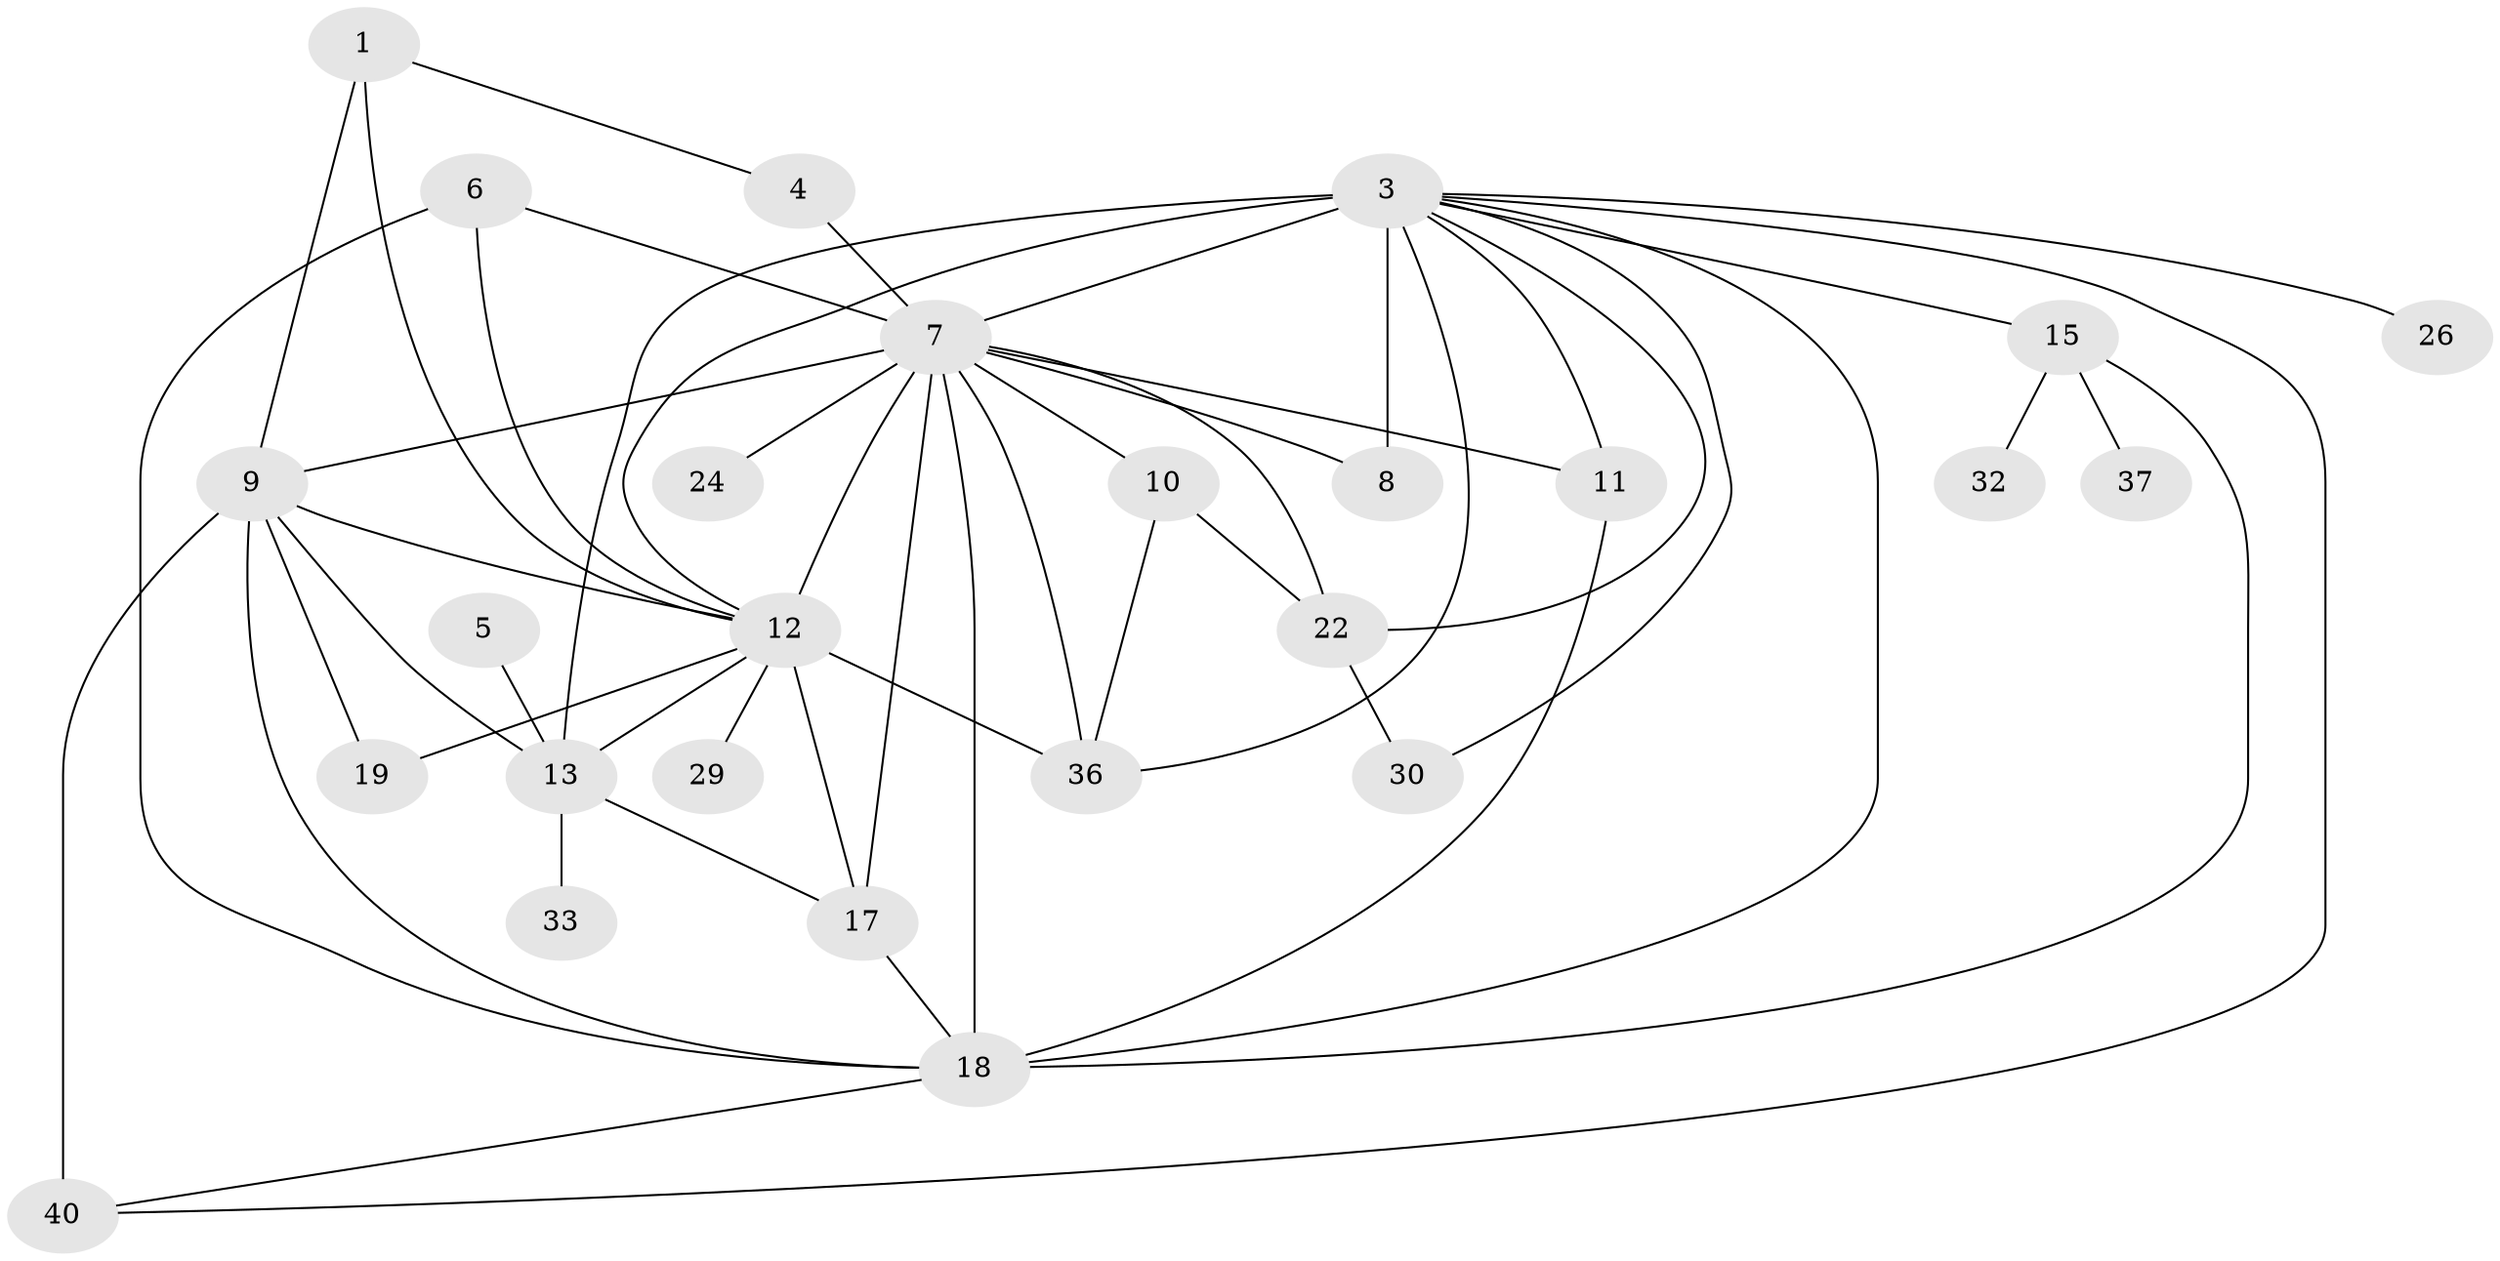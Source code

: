 // original degree distribution, {1: 0.25, 2: 0.20588235294117646, 5: 0.09558823529411764, 3: 0.18382352941176472, 6: 0.029411764705882353, 0: 0.09558823529411764, 4: 0.125, 7: 0.014705882352941176}
// Generated by graph-tools (version 1.1) at 2025/48/03/04/25 22:48:25]
// undirected, 26 vertices, 51 edges
graph export_dot {
  node [color=gray90,style=filled];
  1;
  3;
  4;
  5;
  6;
  7;
  8;
  9;
  10;
  11;
  12;
  13;
  15;
  17;
  18;
  19;
  22;
  24;
  26;
  29;
  30;
  32;
  33;
  36;
  37;
  40;
  1 -- 4 [weight=1.0];
  1 -- 9 [weight=1.0];
  1 -- 12 [weight=1.0];
  3 -- 7 [weight=4.0];
  3 -- 8 [weight=1.0];
  3 -- 11 [weight=1.0];
  3 -- 12 [weight=2.0];
  3 -- 13 [weight=2.0];
  3 -- 15 [weight=1.0];
  3 -- 18 [weight=1.0];
  3 -- 22 [weight=1.0];
  3 -- 26 [weight=1.0];
  3 -- 30 [weight=1.0];
  3 -- 36 [weight=1.0];
  3 -- 40 [weight=1.0];
  4 -- 7 [weight=1.0];
  5 -- 13 [weight=1.0];
  6 -- 7 [weight=1.0];
  6 -- 12 [weight=1.0];
  6 -- 18 [weight=1.0];
  7 -- 8 [weight=2.0];
  7 -- 9 [weight=2.0];
  7 -- 10 [weight=1.0];
  7 -- 11 [weight=1.0];
  7 -- 12 [weight=6.0];
  7 -- 17 [weight=3.0];
  7 -- 18 [weight=3.0];
  7 -- 22 [weight=1.0];
  7 -- 24 [weight=1.0];
  7 -- 36 [weight=2.0];
  9 -- 12 [weight=1.0];
  9 -- 13 [weight=1.0];
  9 -- 18 [weight=1.0];
  9 -- 19 [weight=1.0];
  9 -- 40 [weight=3.0];
  10 -- 22 [weight=1.0];
  10 -- 36 [weight=1.0];
  11 -- 18 [weight=1.0];
  12 -- 13 [weight=1.0];
  12 -- 17 [weight=2.0];
  12 -- 19 [weight=1.0];
  12 -- 29 [weight=1.0];
  12 -- 36 [weight=1.0];
  13 -- 17 [weight=1.0];
  13 -- 33 [weight=1.0];
  15 -- 18 [weight=1.0];
  15 -- 32 [weight=1.0];
  15 -- 37 [weight=1.0];
  17 -- 18 [weight=1.0];
  18 -- 40 [weight=1.0];
  22 -- 30 [weight=1.0];
}
